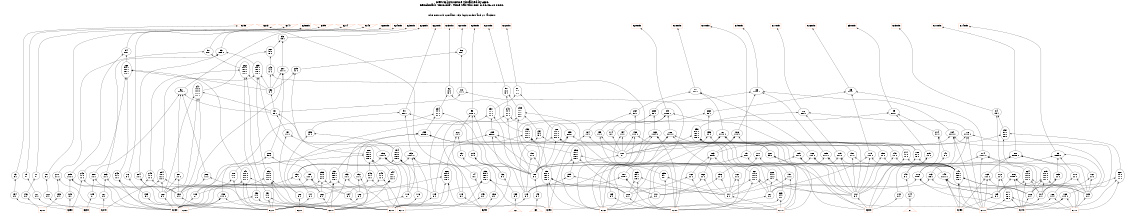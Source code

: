 # Network structure generated by ABC

digraph network {
size = "7.5,10";
center = true;
edge [dir = back];

{
  node [shape = plaintext];
  edge [style = invis];
  LevelTitle1 [label=""];
  LevelTitle2 [label=""];
  Level10 [label = ""];
  Level9 [label = ""];
  Level8 [label = ""];
  Level7 [label = ""];
  Level6 [label = ""];
  Level5 [label = ""];
  Level4 [label = ""];
  Level3 [label = ""];
  Level2 [label = ""];
  Level1 [label = ""];
  Level0 [label = ""];
  LevelTitle1 ->  LevelTitle2 ->  Level10 ->  Level9 ->  Level8 ->  Level7 ->  Level6 ->  Level5 ->  Level4 ->  Level3 ->  Level2 ->  Level1 ->  Level0;
}

{
  rank = same;
  LevelTitle1;
  title1 [shape=plaintext,
          fontsize=20,
          fontname = "Times-Roman",
          label="Network structure visualized by ABC\nBenchmark \"s526.blif\". Time was Thu Oct  8 20:46:10 2020. "
         ];
}

{
  rank = same;
  LevelTitle2;
  title2 [shape=plaintext,
          fontsize=18,
          fontname = "Times-Roman",
          label="The network contains 193 logic nodes and 21 latches.\n"
         ];
}

{
  rank = same;
  Level10;
  Node4 [label = "G198", shape = invtriangle, color = coral, fillcolor = coral];
  Node5 [label = "G213", shape = invtriangle, color = coral, fillcolor = coral];
  Node6 [label = "G147", shape = invtriangle, color = coral, fillcolor = coral];
  Node7 [label = "G199", shape = invtriangle, color = coral, fillcolor = coral];
  Node8 [label = "G214", shape = invtriangle, color = coral, fillcolor = coral];
  Node9 [label = "G148", shape = invtriangle, color = coral, fillcolor = coral];
  Node11 [label = "G10L_in", shape = box, color = coral, fillcolor = coral];
  Node14 [label = "G11L_in", shape = box, color = coral, fillcolor = coral];
  Node17 [label = "G12L_in", shape = box, color = coral, fillcolor = coral];
  Node20 [label = "G13L_in", shape = box, color = coral, fillcolor = coral];
  Node23 [label = "G14L_in", shape = box, color = coral, fillcolor = coral];
  Node26 [label = "G15L_in", shape = box, color = coral, fillcolor = coral];
  Node29 [label = "G16L_in", shape = box, color = coral, fillcolor = coral];
  Node32 [label = "G17L_in", shape = box, color = coral, fillcolor = coral];
  Node35 [label = "G18L_in", shape = box, color = coral, fillcolor = coral];
  Node38 [label = "G19L_in", shape = box, color = coral, fillcolor = coral];
  Node41 [label = "G20L_in", shape = box, color = coral, fillcolor = coral];
  Node44 [label = "G21L_in", shape = box, color = coral, fillcolor = coral];
  Node47 [label = "G22L_in", shape = box, color = coral, fillcolor = coral];
  Node50 [label = "G23L_in", shape = box, color = coral, fillcolor = coral];
  Node53 [label = "G24L_in", shape = box, color = coral, fillcolor = coral];
  Node56 [label = "G25L_in", shape = box, color = coral, fillcolor = coral];
  Node59 [label = "G26L_in", shape = box, color = coral, fillcolor = coral];
  Node62 [label = "G27L_in", shape = box, color = coral, fillcolor = coral];
  Node65 [label = "G28L_in", shape = box, color = coral, fillcolor = coral];
  Node68 [label = "G29L_in", shape = box, color = coral, fillcolor = coral];
  Node71 [label = "G30L_in", shape = box, color = coral, fillcolor = coral];
}

{
  rank = same;
  Level9;
  Node95 [label = "95\n00 1", shape = ellipse];
}

{
  rank = same;
  Level8;
  Node93 [label = "93\n000 1", shape = ellipse];
  Node94 [label = "94\n00 1", shape = ellipse];
  Node96 [label = "96\n00 1", shape = ellipse];
  Node97 [label = "97\n00 1", shape = ellipse];
  Node261 [label = "261\n0- 1\n-0 1", shape = ellipse];
}

{
  rank = same;
  Level7;
  Node207 [label = "207\n111 1", shape = ellipse];
  Node209 [label = "209\n11 1", shape = ellipse];
  Node248 [label = "248\n1- 1\n-1 1", shape = ellipse];
  Node259 [label = "259\n0--- 1\n-0-- 1\n--0- 1\n---0 1", shape = ellipse];
  Node260 [label = "260\n0--- 1\n-0-- 1\n--0- 1\n---0 1", shape = ellipse];
  Node262 [label = "262\n0--- 1\n-0-- 1\n--0- 1\n---0 1", shape = ellipse];
}

{
  rank = same;
  Level6;
  Node81 [label = "81\n0- 1\n-0 1", shape = ellipse];
  Node82 [label = "82\n0- 1\n-0 1", shape = ellipse];
  Node85 [label = "85\n000 1", shape = ellipse];
  Node87 [label = "87\n000 1", shape = ellipse];
  Node88 [label = "88\n0000 1", shape = ellipse];
  Node90 [label = "90\n0- 1\n-0 1", shape = ellipse];
  Node92 [label = "92\n0000 1", shape = ellipse];
  Node132 [label = "132\n0 1", shape = ellipse];
  Node210 [label = "210\n11 1", shape = ellipse];
  Node247 [label = "247\n1--- 1\n-1-- 1\n--1- 1\n---1 1", shape = ellipse];
}

{
  rank = same;
  Level5;
  Node84 [label = "84\n00 1", shape = ellipse];
  Node86 [label = "86\n000 1", shape = ellipse];
  Node89 [label = "89\n0000 1", shape = ellipse];
  Node91 [label = "91\n000 1", shape = ellipse];
  Node98 [label = "98\n000 1", shape = ellipse];
  Node99 [label = "99\n000 1", shape = ellipse];
  Node131 [label = "131\n00 1", shape = ellipse];
  Node230 [label = "230\n1-- 1\n-1- 1\n--1 1", shape = ellipse];
  Node234 [label = "234\n1-- 1\n-1- 1\n--1 1", shape = ellipse];
  Node238 [label = "238\n1--- 1\n-1-- 1\n--1- 1\n---1 1", shape = ellipse];
  Node240 [label = "240\n1-- 1\n-1- 1\n--1 1", shape = ellipse];
  Node263 [label = "263\n00 1", shape = ellipse];
  Node264 [label = "264\n00 1", shape = ellipse];
  Node265 [label = "265\n00 1", shape = ellipse];
}

{
  rank = same;
  Level4;
  Node114 [label = "114\n0 1", shape = ellipse];
  Node154 [label = "154\n11 1", shape = ellipse];
  Node155 [label = "155\n11 1", shape = ellipse];
  Node158 [label = "158\n111 1", shape = ellipse];
  Node159 [label = "159\n11 1", shape = ellipse];
  Node163 [label = "163\n1111 1", shape = ellipse];
  Node164 [label = "164\n11 1", shape = ellipse];
  Node178 [label = "178\n1111 1", shape = ellipse];
  Node181 [label = "181\n1111 1", shape = ellipse];
  Node184 [label = "184\n1111 1", shape = ellipse];
  Node186 [label = "186\n111 1", shape = ellipse];
  Node188 [label = "188\n1111 1", shape = ellipse];
  Node195 [label = "195\n11 1", shape = ellipse];
  Node197 [label = "197\n11 1", shape = ellipse];
  Node212 [label = "212\n11 1", shape = ellipse];
  Node214 [label = "214\n11 1", shape = ellipse];
  Node228 [label = "228\n1--- 1\n-1-- 1\n--1- 1\n---1 1", shape = ellipse];
  Node229 [label = "229\n0000 1", shape = ellipse];
  Node232 [label = "232\n1--- 1\n-1-- 1\n--1- 1\n---1 1", shape = ellipse];
  Node233 [label = "233\n0000 1", shape = ellipse];
  Node237 [label = "237\n0- 1\n-0 1", shape = ellipse];
  Node239 [label = "239\n000 1", shape = ellipse];
  Node257 [label = "257\n0-- 1\n-0- 1\n--0 1", shape = ellipse];
  Node258 [label = "258\n0--- 1\n-0-- 1\n--0- 1\n---0 1", shape = ellipse];
}

{
  rank = same;
  Level3;
  Node79 [label = "79\n00 1", shape = ellipse];
  Node80 [label = "80\n0000 1", shape = ellipse];
  Node83 [label = "83\n0000 1", shape = ellipse];
  Node101 [label = "101\n0 1", shape = ellipse];
  Node137 [label = "137\n0 1", shape = ellipse];
  Node141 [label = "141\n0 1", shape = ellipse];
  Node148 [label = "148\n11 1", shape = ellipse];
  Node150 [label = "150\n11 1", shape = ellipse];
  Node151 [label = "151\n11 1", shape = ellipse];
  Node174 [label = "174\n1111 1", shape = ellipse];
  Node175 [label = "175\n111 1", shape = ellipse];
  Node177 [label = "177\n00 1", shape = ellipse];
  Node179 [label = "179\n111 1", shape = ellipse];
  Node180 [label = "180\n0- 1\n-0 1", shape = ellipse];
  Node182 [label = "182\n111 1", shape = ellipse];
  Node183 [label = "183\n000 1", shape = ellipse];
  Node185 [label = "185\n111 1", shape = ellipse];
  Node189 [label = "189\n111 1", shape = ellipse];
  Node191 [label = "191\n11 1", shape = ellipse];
  Node193 [label = "193\n1111 1", shape = ellipse];
  Node194 [label = "194\n0--- 1\n-0-- 1\n--0- 1\n---0 1", shape = ellipse];
  Node196 [label = "196\n1111 1", shape = ellipse];
  Node206 [label = "206\n00 1", shape = ellipse];
  Node208 [label = "208\n0--- 1\n-0-- 1\n--0- 1\n---0 1", shape = ellipse];
  Node213 [label = "213\n11 1", shape = ellipse];
  Node215 [label = "215\n11 1", shape = ellipse];
  Node217 [label = "217\n1- 1\n-1 1", shape = ellipse];
  Node227 [label = "227\n00 1", shape = ellipse];
  Node256 [label = "256\n0--- 1\n-0-- 1\n--0- 1\n---0 1", shape = ellipse];
}

{
  rank = same;
  Level2;
  Node73 [label = "73\n0 1", shape = ellipse];
  Node74 [label = "74\n0 1", shape = ellipse];
  Node75 [label = "75\n0 1", shape = ellipse];
  Node76 [label = "76\n0 1", shape = ellipse];
  Node77 [label = "77\n0 1", shape = ellipse];
  Node78 [label = "78\n0 1", shape = ellipse];
  Node100 [label = "100\n0 1", shape = ellipse];
  Node136 [label = "136\n0 1", shape = ellipse];
  Node140 [label = "140\n0 1", shape = ellipse];
  Node147 [label = "147\n0--- 1\n-0-- 1\n--0- 1\n---0 1", shape = ellipse];
  Node149 [label = "149\n1111 1", shape = ellipse];
  Node152 [label = "152\n11 1", shape = ellipse];
  Node153 [label = "153\n11 1", shape = ellipse];
  Node156 [label = "156\n11 1", shape = ellipse];
  Node157 [label = "157\n11 1", shape = ellipse];
  Node160 [label = "160\n11 1", shape = ellipse];
  Node161 [label = "161\n11 1", shape = ellipse];
  Node162 [label = "162\n11 1", shape = ellipse];
  Node165 [label = "165\n111 1", shape = ellipse];
  Node167 [label = "167\n11 1", shape = ellipse];
  Node169 [label = "169\n11 1", shape = ellipse];
  Node170 [label = "170\n11 1", shape = ellipse];
  Node172 [label = "172\n11 1", shape = ellipse];
  Node173 [label = "173\n00 1", shape = ellipse];
  Node176 [label = "176\n000 1", shape = ellipse];
  Node187 [label = "187\n000 1", shape = ellipse];
  Node190 [label = "190\n0--- 1\n-0-- 1\n--0- 1\n---0 1", shape = ellipse];
  Node192 [label = "192\n00 1", shape = ellipse];
  Node199 [label = "199\n111 1", shape = ellipse];
  Node200 [label = "200\n11 1", shape = ellipse];
  Node201 [label = "201\n11 1", shape = ellipse];
  Node202 [label = "202\n11 1", shape = ellipse];
  Node203 [label = "203\n11 1", shape = ellipse];
  Node204 [label = "204\n11 1", shape = ellipse];
  Node205 [label = "205\n111 1", shape = ellipse];
  Node211 [label = "211\n11 1", shape = ellipse];
  Node216 [label = "216\n0000 1", shape = ellipse];
  Node218 [label = "218\n1- 1\n-1 1", shape = ellipse];
  Node219 [label = "219\n1--- 1\n-1-- 1\n--1- 1\n---1 1", shape = ellipse];
  Node220 [label = "220\n1-- 1\n-1- 1\n--1 1", shape = ellipse];
  Node221 [label = "221\n1--- 1\n-1-- 1\n--1- 1\n---1 1", shape = ellipse];
  Node222 [label = "222\n1-- 1\n-1- 1\n--1 1", shape = ellipse];
  Node224 [label = "224\n1--- 1\n-1-- 1\n--1- 1\n---1 1", shape = ellipse];
  Node225 [label = "225\n0-- 1\n-0- 1\n--0 1", shape = ellipse];
  Node226 [label = "226\n0--- 1\n-0-- 1\n--0- 1\n---0 1", shape = ellipse];
  Node231 [label = "231\n0--- 1\n-0-- 1\n--0- 1\n---0 1", shape = ellipse];
  Node235 [label = "235\n0- 1\n-0 1", shape = ellipse];
  Node236 [label = "236\n0--- 1\n-0-- 1\n--0- 1\n---0 1", shape = ellipse];
  Node241 [label = "241\n1--- 1\n-1-- 1\n--1- 1\n---1 1", shape = ellipse];
  Node242 [label = "242\n1- 1\n-1 1", shape = ellipse];
  Node243 [label = "243\n1- 1\n-1 1", shape = ellipse];
  Node244 [label = "244\n1-- 1\n-1- 1\n--1 1", shape = ellipse];
  Node245 [label = "245\n1- 1\n-1 1", shape = ellipse];
  Node246 [label = "246\n1- 1\n-1 1", shape = ellipse];
  Node249 [label = "249\n1- 1\n-1 1", shape = ellipse];
  Node252 [label = "252\n1--- 1\n-1-- 1\n--1- 1\n---1 1", shape = ellipse];
  Node253 [label = "253\n1-- 1\n-1- 1\n--1 1", shape = ellipse];
  Node254 [label = "254\n1-- 1\n-1- 1\n--1 1", shape = ellipse];
  Node255 [label = "255\n00 1", shape = ellipse];
}

{
  rank = same;
  Level1;
  Node102 [label = "102\n0 1", shape = ellipse];
  Node103 [label = "103\n0 1", shape = ellipse];
  Node104 [label = "104\n0 1", shape = ellipse];
  Node105 [label = "105\n0 1", shape = ellipse];
  Node106 [label = "106\n0 1", shape = ellipse];
  Node107 [label = "107\n0 1", shape = ellipse];
  Node108 [label = "108\n0 1", shape = ellipse];
  Node109 [label = "109\n0 1", shape = ellipse];
  Node110 [label = "110\n0 1", shape = ellipse];
  Node111 [label = "111\n0 1", shape = ellipse];
  Node112 [label = "112\n0 1", shape = ellipse];
  Node113 [label = "113\n0 1", shape = ellipse];
  Node115 [label = "115\n0 1", shape = ellipse];
  Node116 [label = "116\n0 1", shape = ellipse];
  Node117 [label = "117\n0 1", shape = ellipse];
  Node118 [label = "118\n0 1", shape = ellipse];
  Node119 [label = "119\n0 1", shape = ellipse];
  Node120 [label = "120\n0 1", shape = ellipse];
  Node121 [label = "121\n0 1", shape = ellipse];
  Node122 [label = "122\n0 1", shape = ellipse];
  Node123 [label = "123\n0 1", shape = ellipse];
  Node124 [label = "124\n0 1", shape = ellipse];
  Node125 [label = "125\n0 1", shape = ellipse];
  Node126 [label = "126\n0 1", shape = ellipse];
  Node127 [label = "127\n0 1", shape = ellipse];
  Node128 [label = "128\n0 1", shape = ellipse];
  Node129 [label = "129\n0 1", shape = ellipse];
  Node130 [label = "130\n0 1", shape = ellipse];
  Node133 [label = "133\n0 1", shape = ellipse];
  Node134 [label = "134\n0 1", shape = ellipse];
  Node135 [label = "135\n0 1", shape = ellipse];
  Node138 [label = "138\n0 1", shape = ellipse];
  Node139 [label = "139\n0 1", shape = ellipse];
  Node142 [label = "142\n0 1", shape = ellipse];
  Node143 [label = "143\n0 1", shape = ellipse];
  Node144 [label = "144\n0 1", shape = ellipse];
  Node145 [label = "145\n0 1", shape = ellipse];
  Node146 [label = "146\n0 1", shape = ellipse];
  Node166 [label = "166\n11 1", shape = ellipse];
  Node168 [label = "168\n111 1", shape = ellipse];
  Node171 [label = "171\n0-- 1\n-0- 1\n--0 1", shape = ellipse];
  Node198 [label = "198\n111 1", shape = ellipse];
  Node223 [label = "223\n1- 1\n-1 1", shape = ellipse];
  Node250 [label = "250\n1- 1\n-1 1", shape = ellipse];
  Node251 [label = "251\n1- 1\n-1 1", shape = ellipse];
}

{
  rank = same;
  Level0;
  Node1 [label = "G0", shape = triangle, color = coral, fillcolor = coral];
  Node2 [label = "G1", shape = triangle, color = coral, fillcolor = coral];
  Node3 [label = "G2", shape = triangle, color = coral, fillcolor = coral];
  Node12 [label = "G10L", shape = box, color = coral, fillcolor = coral];
  Node15 [label = "G11L", shape = box, color = coral, fillcolor = coral];
  Node18 [label = "G12L", shape = box, color = coral, fillcolor = coral];
  Node21 [label = "G13L", shape = box, color = coral, fillcolor = coral];
  Node24 [label = "G14L", shape = box, color = coral, fillcolor = coral];
  Node27 [label = "G15L", shape = box, color = coral, fillcolor = coral];
  Node30 [label = "G16L", shape = box, color = coral, fillcolor = coral];
  Node33 [label = "G17L", shape = box, color = coral, fillcolor = coral];
  Node36 [label = "G18L", shape = box, color = coral, fillcolor = coral];
  Node39 [label = "G19L", shape = box, color = coral, fillcolor = coral];
  Node42 [label = "G20L", shape = box, color = coral, fillcolor = coral];
  Node45 [label = "G21L", shape = box, color = coral, fillcolor = coral];
  Node48 [label = "G22L", shape = box, color = coral, fillcolor = coral];
  Node51 [label = "G23L", shape = box, color = coral, fillcolor = coral];
  Node54 [label = "G24L", shape = box, color = coral, fillcolor = coral];
  Node57 [label = "G25L", shape = box, color = coral, fillcolor = coral];
  Node60 [label = "G26L", shape = box, color = coral, fillcolor = coral];
  Node63 [label = "G27L", shape = box, color = coral, fillcolor = coral];
  Node66 [label = "G28L", shape = box, color = coral, fillcolor = coral];
  Node69 [label = "G29L", shape = box, color = coral, fillcolor = coral];
  Node72 [label = "G30L", shape = box, color = coral, fillcolor = coral];
}

title1 -> title2 [style = invis];
title2 -> Node4 [style = invis];
title2 -> Node5 [style = invis];
title2 -> Node6 [style = invis];
title2 -> Node7 [style = invis];
title2 -> Node8 [style = invis];
title2 -> Node9 [style = invis];
title2 -> Node11 [style = invis];
title2 -> Node14 [style = invis];
title2 -> Node17 [style = invis];
title2 -> Node20 [style = invis];
title2 -> Node23 [style = invis];
title2 -> Node26 [style = invis];
title2 -> Node29 [style = invis];
title2 -> Node32 [style = invis];
title2 -> Node35 [style = invis];
title2 -> Node38 [style = invis];
title2 -> Node41 [style = invis];
title2 -> Node44 [style = invis];
title2 -> Node47 [style = invis];
title2 -> Node50 [style = invis];
title2 -> Node53 [style = invis];
title2 -> Node56 [style = invis];
title2 -> Node59 [style = invis];
title2 -> Node62 [style = invis];
title2 -> Node65 [style = invis];
title2 -> Node68 [style = invis];
title2 -> Node71 [style = invis];
Node4 -> Node5 [style = invis];
Node5 -> Node6 [style = invis];
Node6 -> Node7 [style = invis];
Node7 -> Node8 [style = invis];
Node8 -> Node9 [style = invis];
Node4 -> Node73 [style = solid];
Node5 -> Node74 [style = solid];
Node6 -> Node75 [style = solid];
Node7 -> Node76 [style = solid];
Node8 -> Node77 [style = solid];
Node9 -> Node78 [style = solid];
Node11 -> Node79 [style = solid];
Node14 -> Node80 [style = solid];
Node17 -> Node81 [style = solid];
Node20 -> Node82 [style = solid];
Node23 -> Node83 [style = solid];
Node26 -> Node84 [style = solid];
Node29 -> Node85 [style = solid];
Node32 -> Node86 [style = solid];
Node35 -> Node87 [style = solid];
Node38 -> Node88 [style = solid];
Node41 -> Node89 [style = solid];
Node44 -> Node90 [style = solid];
Node47 -> Node91 [style = solid];
Node50 -> Node92 [style = solid];
Node53 -> Node93 [style = solid];
Node56 -> Node94 [style = solid];
Node59 -> Node95 [style = solid];
Node62 -> Node96 [style = solid];
Node65 -> Node97 [style = solid];
Node68 -> Node98 [style = solid];
Node71 -> Node99 [style = solid];
Node73 -> Node134 [style = solid];
Node74 -> Node145 [style = solid];
Node75 -> Node121 [style = solid];
Node76 -> Node135 [style = solid];
Node77 -> Node146 [style = solid];
Node78 -> Node122 [style = solid];
Node79 -> Node12 [style = solid];
Node79 -> Node100 [style = solid];
Node80 -> Node165 [style = solid];
Node80 -> Node166 [style = solid];
Node80 -> Node167 [style = solid];
Node80 -> Node100 [style = solid];
Node81 -> Node228 [style = solid];
Node81 -> Node230 [style = solid];
Node82 -> Node232 [style = solid];
Node82 -> Node234 [style = solid];
Node83 -> Node168 [style = solid];
Node83 -> Node169 [style = solid];
Node83 -> Node170 [style = solid];
Node83 -> Node100 [style = solid];
Node84 -> Node172 [style = solid];
Node84 -> Node257 [style = solid];
Node85 -> Node174 [style = solid];
Node85 -> Node175 [style = solid];
Node85 -> Node263 [style = solid];
Node86 -> Node178 [style = solid];
Node86 -> Node179 [style = solid];
Node86 -> Node258 [style = solid];
Node87 -> Node181 [style = solid];
Node87 -> Node182 [style = solid];
Node87 -> Node264 [style = solid];
Node88 -> Node184 [style = solid];
Node88 -> Node185 [style = solid];
Node88 -> Node186 [style = solid];
Node88 -> Node265 [style = solid];
Node89 -> Node188 [style = solid];
Node89 -> Node189 [style = solid];
Node89 -> Node191 [style = solid];
Node89 -> Node114 [style = solid];
Node90 -> Node238 [style = solid];
Node90 -> Node240 [style = solid];
Node91 -> Node193 [style = solid];
Node91 -> Node195 [style = solid];
Node91 -> Node100 [style = solid];
Node92 -> Node200 [style = solid];
Node92 -> Node201 [style = solid];
Node92 -> Node202 [style = solid];
Node92 -> Node131 [style = solid];
Node93 -> Node203 [style = solid];
Node93 -> Node204 [style = solid];
Node93 -> Node259 [style = solid];
Node94 -> Node205 [style = solid];
Node94 -> Node260 [style = solid];
Node95 -> Node207 [style = solid];
Node95 -> Node261 [style = solid];
Node96 -> Node209 [style = solid];
Node96 -> Node210 [style = solid];
Node97 -> Node211 [style = solid];
Node97 -> Node262 [style = solid];
Node98 -> Node212 [style = solid];
Node98 -> Node213 [style = solid];
Node98 -> Node100 [style = solid];
Node99 -> Node214 [style = solid];
Node99 -> Node215 [style = solid];
Node99 -> Node100 [style = solid];
Node100 -> Node143 [style = solid];
Node101 -> Node100 [style = solid];
Node102 -> Node18 [style = solid];
Node103 -> Node21 [style = solid];
Node104 -> Node12 [style = solid];
Node105 -> Node27 [style = solid];
Node106 -> Node24 [style = solid];
Node107 -> Node30 [style = solid];
Node108 -> Node36 [style = solid];
Node109 -> Node15 [style = solid];
Node110 -> Node39 [style = solid];
Node111 -> Node33 [style = solid];
Node112 -> Node72 [style = solid];
Node113 -> Node42 [style = solid];
Node114 -> Node101 [style = solid];
Node115 -> Node45 [style = solid];
Node116 -> Node42 [style = solid];
Node117 -> Node18 [style = solid];
Node118 -> Node45 [style = solid];
Node119 -> Node69 [style = solid];
Node120 -> Node48 [style = solid];
Node121 -> Node51 [style = solid];
Node122 -> Node54 [style = solid];
Node123 -> Node36 [style = solid];
Node124 -> Node42 [style = solid];
Node125 -> Node51 [style = solid];
Node126 -> Node45 [style = solid];
Node127 -> Node54 [style = solid];
Node128 -> Node21 [style = solid];
Node129 -> Node57 [style = solid];
Node130 -> Node18 [style = solid];
Node131 -> Node196 [style = solid];
Node131 -> Node197 [style = solid];
Node132 -> Node131 [style = solid];
Node133 -> Node66 [style = solid];
Node134 -> Node57 [style = solid];
Node135 -> Node60 [style = solid];
Node136 -> Node139 [style = solid];
Node137 -> Node136 [style = solid];
Node138 -> Node69 [style = solid];
Node139 -> Node3 [style = solid];
Node140 -> Node144 [style = solid];
Node141 -> Node140 [style = solid];
Node142 -> Node72 [style = solid];
Node143 -> Node1 [style = solid];
Node144 -> Node2 [style = solid];
Node145 -> Node63 [style = solid];
Node146 -> Node66 [style = solid];
Node147 -> Node27 [style = solid];
Node147 -> Node106 [style = solid];
Node147 -> Node109 [style = solid];
Node147 -> Node12 [style = solid];
Node148 -> Node112 [style = solid];
Node148 -> Node147 [style = solid];
Node149 -> Node12 [style = solid];
Node149 -> Node109 [style = solid];
Node149 -> Node106 [style = solid];
Node149 -> Node27 [style = solid];
Node150 -> Node112 [style = solid];
Node150 -> Node147 [style = solid];
Node151 -> Node112 [style = solid];
Node151 -> Node147 [style = solid];
Node152 -> Node102 [style = solid];
Node152 -> Node45 [style = solid];
Node153 -> Node18 [style = solid];
Node153 -> Node115 [style = solid];
Node154 -> Node101 [style = solid];
Node154 -> Node107 [style = solid];
Node155 -> Node112 [style = solid];
Node155 -> Node101 [style = solid];
Node156 -> Node111 [style = solid];
Node156 -> Node110 [style = solid];
Node157 -> Node111 [style = solid];
Node157 -> Node36 [style = solid];
Node158 -> Node101 [style = solid];
Node158 -> Node30 [style = solid];
Node158 -> Node33 [style = solid];
Node159 -> Node101 [style = solid];
Node159 -> Node36 [style = solid];
Node160 -> Node33 [style = solid];
Node160 -> Node108 [style = solid];
Node161 -> Node111 [style = solid];
Node161 -> Node36 [style = solid];
Node162 -> Node33 [style = solid];
Node162 -> Node110 [style = solid];
Node163 -> Node101 [style = solid];
Node163 -> Node30 [style = solid];
Node163 -> Node33 [style = solid];
Node163 -> Node36 [style = solid];
Node164 -> Node101 [style = solid];
Node164 -> Node39 [style = solid];
Node165 -> Node12 [style = solid];
Node165 -> Node106 [style = solid];
Node165 -> Node27 [style = solid];
Node166 -> Node12 [style = solid];
Node166 -> Node15 [style = solid];
Node167 -> Node104 [style = solid];
Node167 -> Node109 [style = solid];
Node168 -> Node12 [style = solid];
Node168 -> Node15 [style = solid];
Node168 -> Node24 [style = solid];
Node169 -> Node104 [style = solid];
Node169 -> Node106 [style = solid];
Node170 -> Node109 [style = solid];
Node170 -> Node106 [style = solid];
Node171 -> Node24 [style = solid];
Node171 -> Node15 [style = solid];
Node171 -> Node12 [style = solid];
Node172 -> Node105 [style = solid];
Node172 -> Node171 [style = solid];
Node173 -> Node107 [style = solid];
Node173 -> Node105 [style = solid];
Node174 -> Node106 [style = solid];
Node174 -> Node109 [style = solid];
Node174 -> Node12 [style = solid];
Node174 -> Node173 [style = solid];
Node175 -> Node107 [style = solid];
Node175 -> Node112 [style = solid];
Node175 -> Node147 [style = solid];
Node176 -> Node107 [style = solid];
Node176 -> Node105 [style = solid];
Node176 -> Node24 [style = solid];
Node177 -> Node156 [style = solid];
Node177 -> Node157 [style = solid];
Node178 -> Node109 [style = solid];
Node178 -> Node12 [style = solid];
Node178 -> Node176 [style = solid];
Node178 -> Node177 [style = solid];
Node179 -> Node111 [style = solid];
Node179 -> Node112 [style = solid];
Node179 -> Node147 [style = solid];
Node180 -> Node224 [style = solid];
Node180 -> Node112 [style = solid];
Node181 -> Node36 [style = solid];
Node181 -> Node33 [style = solid];
Node181 -> Node30 [style = solid];
Node181 -> Node180 [style = solid];
Node182 -> Node108 [style = solid];
Node182 -> Node112 [style = solid];
Node182 -> Node147 [style = solid];
Node183 -> Node160 [style = solid];
Node183 -> Node161 [style = solid];
Node183 -> Node162 [style = solid];
Node184 -> Node109 [style = solid];
Node184 -> Node12 [style = solid];
Node184 -> Node176 [style = solid];
Node184 -> Node183 [style = solid];
Node185 -> Node110 [style = solid];
Node185 -> Node112 [style = solid];
Node185 -> Node147 [style = solid];
Node186 -> Node30 [style = solid];
Node186 -> Node72 [style = solid];
Node186 -> Node183 [style = solid];
Node187 -> Node113 [style = solid];
Node187 -> Node110 [style = solid];
Node187 -> Node36 [style = solid];
Node188 -> Node111 [style = solid];
Node188 -> Node30 [style = solid];
Node188 -> Node187 [style = solid];
Node188 -> Node180 [style = solid];
Node189 -> Node113 [style = solid];
Node189 -> Node112 [style = solid];
Node189 -> Node147 [style = solid];
Node190 -> Node39 [style = solid];
Node190 -> Node108 [style = solid];
Node190 -> Node111 [style = solid];
Node190 -> Node30 [style = solid];
Node191 -> Node113 [style = solid];
Node191 -> Node190 [style = solid];
Node192 -> Node21 [style = solid];
Node192 -> Node117 [style = solid];
Node193 -> Node118 [style = solid];
Node193 -> Node42 [style = solid];
Node193 -> Node119 [style = solid];
Node193 -> Node192 [style = solid];
Node194 -> Node118 [style = solid];
Node194 -> Node116 [style = solid];
Node194 -> Node69 [style = solid];
Node194 -> Node192 [style = solid];
Node195 -> Node120 [style = solid];
Node195 -> Node194 [style = solid];
Node196 -> Node118 [style = solid];
Node196 -> Node42 [style = solid];
Node196 -> Node119 [style = solid];
Node196 -> Node192 [style = solid];
Node197 -> Node120 [style = solid];
Node197 -> Node194 [style = solid];
Node198 -> Node45 [style = solid];
Node198 -> Node21 [style = solid];
Node198 -> Node60 [style = solid];
Node199 -> Node124 [style = solid];
Node199 -> Node126 [style = solid];
Node199 -> Node21 [style = solid];
Node200 -> Node21 [style = solid];
Node200 -> Node125 [style = solid];
Node201 -> Node130 [style = solid];
Node201 -> Node128 [style = solid];
Node202 -> Node126 [style = solid];
Node202 -> Node130 [style = solid];
Node203 -> Node127 [style = solid];
Node203 -> Node18 [style = solid];
Node204 -> Node128 [style = solid];
Node204 -> Node18 [style = solid];
Node205 -> Node129 [style = solid];
Node205 -> Node21 [style = solid];
Node205 -> Node45 [style = solid];
Node206 -> Node198 [style = solid];
Node206 -> Node199 [style = solid];
Node207 -> Node130 [style = solid];
Node207 -> Node132 [style = solid];
Node207 -> Node206 [style = solid];
Node208 -> Node244 [style = solid];
Node208 -> Node245 [style = solid];
Node208 -> Node246 [style = solid];
Node208 -> Node21 [style = solid];
Node209 -> Node132 [style = solid];
Node209 -> Node208 [style = solid];
Node210 -> Node36 [style = solid];
Node210 -> Node131 [style = solid];
Node211 -> Node133 [style = solid];
Node211 -> Node21 [style = solid];
Node212 -> Node137 [style = solid];
Node212 -> Node138 [style = solid];
Node213 -> Node136 [style = solid];
Node213 -> Node69 [style = solid];
Node214 -> Node141 [style = solid];
Node214 -> Node142 [style = solid];
Node215 -> Node140 [style = solid];
Node215 -> Node72 [style = solid];
Node216 -> Node105 [style = solid];
Node216 -> Node24 [style = solid];
Node216 -> Node15 [style = solid];
Node216 -> Node104 [style = solid];
Node217 -> Node72 [style = solid];
Node217 -> Node216 [style = solid];
Node218 -> Node103 [style = solid];
Node218 -> Node18 [style = solid];
Node219 -> Node104 [style = solid];
Node219 -> Node109 [style = solid];
Node219 -> Node106 [style = solid];
Node219 -> Node105 [style = solid];
Node220 -> Node104 [style = solid];
Node220 -> Node15 [style = solid];
Node220 -> Node24 [style = solid];
Node221 -> Node112 [style = solid];
Node221 -> Node107 [style = solid];
Node221 -> Node36 [style = solid];
Node221 -> Node110 [style = solid];
Node222 -> Node112 [style = solid];
Node222 -> Node107 [style = solid];
Node222 -> Node111 [style = solid];
Node223 -> Node30 [style = solid];
Node223 -> Node33 [style = solid];
Node224 -> Node104 [style = solid];
Node224 -> Node15 [style = solid];
Node224 -> Node24 [style = solid];
Node224 -> Node105 [style = solid];
Node225 -> Node108 [style = solid];
Node225 -> Node111 [style = solid];
Node225 -> Node30 [style = solid];
Node226 -> Node102 [style = solid];
Node226 -> Node45 [style = solid];
Node226 -> Node42 [style = solid];
Node226 -> Node39 [style = solid];
Node227 -> Node149 [style = solid];
Node227 -> Node72 [style = solid];
Node228 -> Node100 [style = solid];
Node228 -> Node225 [style = solid];
Node228 -> Node226 [style = solid];
Node228 -> Node227 [style = solid];
Node229 -> Node150 [style = solid];
Node229 -> Node115 [style = solid];
Node229 -> Node113 [style = solid];
Node229 -> Node190 [style = solid];
Node230 -> Node102 [style = solid];
Node230 -> Node100 [style = solid];
Node230 -> Node229 [style = solid];
Node231 -> Node103 [style = solid];
Node231 -> Node18 [style = solid];
Node231 -> Node45 [style = solid];
Node231 -> Node42 [style = solid];
Node232 -> Node100 [style = solid];
Node232 -> Node190 [style = solid];
Node232 -> Node231 [style = solid];
Node232 -> Node227 [style = solid];
Node233 -> Node151 [style = solid];
Node233 -> Node152 [style = solid];
Node233 -> Node153 [style = solid];
Node233 -> Node256 [style = solid];
Node234 -> Node103 [style = solid];
Node234 -> Node100 [style = solid];
Node234 -> Node233 [style = solid];
Node235 -> Node111 [style = solid];
Node235 -> Node30 [style = solid];
Node236 -> Node115 [style = solid];
Node236 -> Node42 [style = solid];
Node236 -> Node39 [style = solid];
Node236 -> Node108 [style = solid];
Node237 -> Node217 [style = solid];
Node237 -> Node218 [style = solid];
Node238 -> Node100 [style = solid];
Node238 -> Node235 [style = solid];
Node238 -> Node236 [style = solid];
Node238 -> Node237 [style = solid];
Node239 -> Node148 [style = solid];
Node239 -> Node113 [style = solid];
Node239 -> Node190 [style = solid];
Node240 -> Node115 [style = solid];
Node240 -> Node100 [style = solid];
Node240 -> Node239 [style = solid];
Node241 -> Node42 [style = solid];
Node241 -> Node45 [style = solid];
Node241 -> Node18 [style = solid];
Node241 -> Node128 [style = solid];
Node242 -> Node130 [style = solid];
Node242 -> Node57 [style = solid];
Node243 -> Node130 [style = solid];
Node243 -> Node21 [style = solid];
Node244 -> Node124 [style = solid];
Node244 -> Node45 [style = solid];
Node244 -> Node18 [style = solid];
Node245 -> Node126 [style = solid];
Node245 -> Node63 [style = solid];
Node246 -> Node130 [style = solid];
Node246 -> Node63 [style = solid];
Node247 -> Node131 [style = solid];
Node247 -> Node130 [style = solid];
Node247 -> Node128 [style = solid];
Node247 -> Node60 [style = solid];
Node248 -> Node132 [style = solid];
Node248 -> Node123 [style = solid];
Node249 -> Node130 [style = solid];
Node249 -> Node21 [style = solid];
Node250 -> Node42 [style = solid];
Node250 -> Node21 [style = solid];
Node251 -> Node45 [style = solid];
Node251 -> Node18 [style = solid];
Node252 -> Node42 [style = solid];
Node252 -> Node45 [style = solid];
Node252 -> Node18 [style = solid];
Node252 -> Node128 [style = solid];
Node253 -> Node124 [style = solid];
Node253 -> Node126 [style = solid];
Node253 -> Node21 [style = solid];
Node254 -> Node126 [style = solid];
Node254 -> Node128 [style = solid];
Node254 -> Node54 [style = solid];
Node255 -> Node113 [style = solid];
Node255 -> Node110 [style = solid];
Node256 -> Node108 [style = solid];
Node256 -> Node111 [style = solid];
Node256 -> Node30 [style = solid];
Node256 -> Node255 [style = solid];
Node257 -> Node219 [style = solid];
Node257 -> Node220 [style = solid];
Node257 -> Node101 [style = solid];
Node258 -> Node221 [style = solid];
Node258 -> Node222 [style = solid];
Node258 -> Node223 [style = solid];
Node258 -> Node101 [style = solid];
Node259 -> Node252 [style = solid];
Node259 -> Node253 [style = solid];
Node259 -> Node254 [style = solid];
Node259 -> Node132 [style = solid];
Node260 -> Node241 [style = solid];
Node260 -> Node242 [style = solid];
Node260 -> Node243 [style = solid];
Node260 -> Node132 [style = solid];
Node261 -> Node247 [style = solid];
Node261 -> Node248 [style = solid];
Node262 -> Node249 [style = solid];
Node262 -> Node250 [style = solid];
Node262 -> Node251 [style = solid];
Node262 -> Node132 [style = solid];
Node263 -> Node154 [style = solid];
Node263 -> Node155 [style = solid];
Node264 -> Node158 [style = solid];
Node264 -> Node159 [style = solid];
Node265 -> Node163 [style = solid];
Node265 -> Node164 [style = solid];
}

